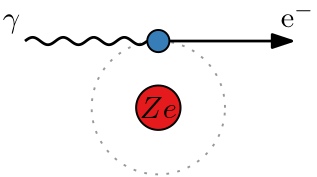 <?xml version="1.0"?>
<!DOCTYPE ipe SYSTEM "ipe.dtd">
<ipe version="70107" creator="Ipe 7.2.2">
<info created="D:20160414161437" modified="D:20160415092728"/>
<ipestyle name="basic">
<symbol name="arrow/arc(spx)">
<path stroke="sym-stroke" fill="sym-stroke" pen="sym-pen">
0 0 m
-1 0.333 l
-1 -0.333 l
h
</path>
</symbol>
<symbol name="arrow/farc(spx)">
<path stroke="sym-stroke" fill="white" pen="sym-pen">
0 0 m
-1 0.333 l
-1 -0.333 l
h
</path>
</symbol>
<symbol name="arrow/ptarc(spx)">
<path stroke="sym-stroke" fill="sym-stroke" pen="sym-pen">
0 0 m
-1 0.333 l
-0.8 0 l
-1 -0.333 l
h
</path>
</symbol>
<symbol name="arrow/fptarc(spx)">
<path stroke="sym-stroke" fill="white" pen="sym-pen">
0 0 m
-1 0.333 l
-0.8 0 l
-1 -0.333 l
h
</path>
</symbol>
<symbol name="mark/circle(sx)" transformations="translations">
<path fill="sym-stroke">
0.6 0 0 0.6 0 0 e
0.4 0 0 0.4 0 0 e
</path>
</symbol>
<symbol name="mark/disk(sx)" transformations="translations">
<path fill="sym-stroke">
0.6 0 0 0.6 0 0 e
</path>
</symbol>
<symbol name="mark/fdisk(sfx)" transformations="translations">
<group>
<path fill="sym-fill">
0.5 0 0 0.5 0 0 e
</path>
<path fill="sym-stroke" fillrule="eofill">
0.6 0 0 0.6 0 0 e
0.4 0 0 0.4 0 0 e
</path>
</group>
</symbol>
<symbol name="mark/box(sx)" transformations="translations">
<path fill="sym-stroke" fillrule="eofill">
-0.6 -0.6 m
0.6 -0.6 l
0.6 0.6 l
-0.6 0.6 l
h
-0.4 -0.4 m
0.4 -0.4 l
0.4 0.4 l
-0.4 0.4 l
h
</path>
</symbol>
<symbol name="mark/square(sx)" transformations="translations">
<path fill="sym-stroke">
-0.6 -0.6 m
0.6 -0.6 l
0.6 0.6 l
-0.6 0.6 l
h
</path>
</symbol>
<symbol name="mark/fsquare(sfx)" transformations="translations">
<group>
<path fill="sym-fill">
-0.5 -0.5 m
0.5 -0.5 l
0.5 0.5 l
-0.5 0.5 l
h
</path>
<path fill="sym-stroke" fillrule="eofill">
-0.6 -0.6 m
0.6 -0.6 l
0.6 0.6 l
-0.6 0.6 l
h
-0.4 -0.4 m
0.4 -0.4 l
0.4 0.4 l
-0.4 0.4 l
h
</path>
</group>
</symbol>
<symbol name="mark/cross(sx)" transformations="translations">
<group>
<path fill="sym-stroke">
-0.43 -0.57 m
0.57 0.43 l
0.43 0.57 l
-0.57 -0.43 l
h
</path>
<path fill="sym-stroke">
-0.43 0.57 m
0.57 -0.43 l
0.43 -0.57 l
-0.57 0.43 l
h
</path>
</group>
</symbol>
<symbol name="arrow/fnormal(spx)">
<path stroke="sym-stroke" fill="white" pen="sym-pen">
0 0 m
-1 0.333 l
-1 -0.333 l
h
</path>
</symbol>
<symbol name="arrow/pointed(spx)">
<path stroke="sym-stroke" fill="sym-stroke" pen="sym-pen">
0 0 m
-1 0.333 l
-0.8 0 l
-1 -0.333 l
h
</path>
</symbol>
<symbol name="arrow/fpointed(spx)">
<path stroke="sym-stroke" fill="white" pen="sym-pen">
0 0 m
-1 0.333 l
-0.8 0 l
-1 -0.333 l
h
</path>
</symbol>
<symbol name="arrow/linear(spx)">
<path stroke="sym-stroke" pen="sym-pen">
-1 0.333 m
0 0 l
-1 -0.333 l
</path>
</symbol>
<symbol name="arrow/fdouble(spx)">
<path stroke="sym-stroke" fill="white" pen="sym-pen">
0 0 m
-1 0.333 l
-1 -0.333 l
h
-1 0 m
-2 0.333 l
-2 -0.333 l
h
</path>
</symbol>
<symbol name="arrow/double(spx)">
<path stroke="sym-stroke" fill="sym-stroke" pen="sym-pen">
0 0 m
-1 0.333 l
-1 -0.333 l
h
-1 0 m
-2 0.333 l
-2 -0.333 l
h
</path>
</symbol>
<pen name="heavier" value="0.8"/>
<pen name="fat" value="1.2"/>
<pen name="ultrafat" value="2"/>
<symbolsize name="large" value="5"/>
<symbolsize name="small" value="2"/>
<symbolsize name="tiny" value="1.1"/>
<arrowsize name="large" value="10"/>
<arrowsize name="small" value="5"/>
<arrowsize name="tiny" value="3"/>
<color name="red" value="1 0 0"/>
<color name="green" value="0 1 0"/>
<color name="blue" value="0 0 1"/>
<color name="yellow" value="1 1 0"/>
<color name="orange" value="1 0.647 0"/>
<color name="gold" value="1 0.843 0"/>
<color name="purple" value="0.627 0.125 0.941"/>
<color name="gray" value="0.745"/>
<color name="brown" value="0.647 0.165 0.165"/>
<color name="navy" value="0 0 0.502"/>
<color name="pink" value="1 0.753 0.796"/>
<color name="seagreen" value="0.18 0.545 0.341"/>
<color name="turquoise" value="0.251 0.878 0.816"/>
<color name="violet" value="0.933 0.51 0.933"/>
<color name="darkblue" value="0 0 0.545"/>
<color name="darkcyan" value="0 0.545 0.545"/>
<color name="darkgray" value="0.663"/>
<color name="darkgreen" value="0 0.392 0"/>
<color name="darkmagenta" value="0.545 0 0.545"/>
<color name="darkorange" value="1 0.549 0"/>
<color name="darkred" value="0.545 0 0"/>
<color name="lightblue" value="0.678 0.847 0.902"/>
<color name="lightcyan" value="0.878 1 1"/>
<color name="lightgray" value="0.827"/>
<color name="lightgreen" value="0.565 0.933 0.565"/>
<color name="lightyellow" value="1 1 0.878"/>
<dashstyle name="dashed" value="[4] 0"/>
<dashstyle name="dotted" value="[1 3] 0"/>
<dashstyle name="dash dotted" value="[4 2 1 2] 0"/>
<dashstyle name="dash dot dotted" value="[4 2 1 2 1 2] 0"/>
<textsize name="large" value="\large"/>
<textsize name="Large" value="\Large"/>
<textsize name="LARGE" value="\LARGE"/>
<textsize name="huge" value="\huge"/>
<textsize name="Huge" value="\Huge"/>
<textsize name="small" value="\small"/>
<textsize name="footnote" value="\footnotesize"/>
<textsize name="tiny" value="\tiny"/>
<textstyle name="center" begin="\begin{center}" end="\end{center}"/>
<textstyle name="itemize" begin="\begin{itemize}" end="\end{itemize}"/>
<textstyle name="item" begin="\begin{itemize}\item{}" end="\end{itemize}"/>
<gridsize name="4 pts" value="4"/>
<gridsize name="8 pts (~3 mm)" value="8"/>
<gridsize name="16 pts (~6 mm)" value="16"/>
<gridsize name="32 pts (~12 mm)" value="32"/>
<gridsize name="10 pts (~3.5 mm)" value="10"/>
<gridsize name="20 pts (~7 mm)" value="20"/>
<gridsize name="14 pts (~5 mm)" value="14"/>
<gridsize name="28 pts (~10 mm)" value="28"/>
<gridsize name="56 pts (~20 mm)" value="56"/>
<anglesize name="90 deg" value="90"/>
<anglesize name="60 deg" value="60"/>
<anglesize name="45 deg" value="45"/>
<anglesize name="30 deg" value="30"/>
<anglesize name="22.5 deg" value="22.5"/>
<opacity name="10%" value="0.1"/>
<opacity name="30%" value="0.3"/>
<opacity name="50%" value="0.5"/>
<opacity name="75%" value="0.75"/>
<tiling name="falling" angle="-60" step="4" width="1"/>
<tiling name="rising" angle="30" step="4" width="1"/>
</ipestyle>
<page>
<layer name="photo"/>
<layer name="compton"/>
<layer name="pair"/>
<layer name="photo_ann"/>
<layer name="compton_ann"/>
<layer name="pair_ann"/>
<view layers="photo" active="pair_ann"/>
<path layer="photo" matrix="1 0 0 1 32 0" stroke="black" fill="0.894 0.102 0.11" pen="0.7">
8 0 0 8 128 736 e
</path>
<path stroke="0.6" dash="dotted" pen="0.7">
24 0 0 24 160 736 e
</path>
<path matrix="1.75071 0 0 1.33288 112 760" stroke="black" pen="1">
0 0 m
0.084622 0.085855
0.169244 0.169571
0.253866 0.251148 c
0.338488 0.332725
0.42311 0.412163
0.507732 0.486197 c
0.592354 0.560231
0.676976 0.62886
0.761598 0.690079 c
0.84622 0.751298
0.930842 0.805105
1.01546 0.849725 c
1.10009 0.894346
1.18471 0.929779
1.26933 0.954902 c
1.35395 0.980026
1.43857 0.99484
1.5232 0.998867 c
1.60782 1.00289
1.69244 0.996133
1.77706 0.978802 c
1.86168 0.961472
1.94631 0.933571
2.03093 0.895994 c
2.11555 0.858417
2.20017 0.811164
2.28479 0.75575 c
2.36942 0.700335
2.45404 0.636759
2.53866 0.56706 c
2.62328 0.49736
2.7079 0.421537
2.79253 0.34202 c
2.87715 0.262503
2.96177 0.179293
3.04639 0.095056 c
3.13101 0.0108192
3.21564 -0.0744443
3.30026 -0.158001 c
3.38488 -0.241559
3.4695 -0.323409
3.55413 -0.400931 c
3.63875 -0.478452
3.72337 -0.551643
3.80799 -0.618159 c
3.89261 -0.684675
3.97724 -0.744515
4.06186 -0.795762 c
4.14648 -0.847009
4.2311 -0.889662
4.31572 -0.922354 c
4.40035 -0.955047
4.48497 -0.977779
4.56959 -0.989821 c
4.65421 -1.00186
4.73883 -1.00322
4.82346 -0.993838 c
4.90808 -0.984459
4.9927 -0.964348
5.07732 -0.934148 c
5.16194 -0.903948
5.24657 -0.86366
5.33119 -0.814576 c
5.41581 -0.765492
5.50043 -0.70761
5.58505 -0.642788 c
5.66968 -0.577965
5.7543 -0.506201
5.83892 -0.429795 c
5.92354 -0.353389
6.00816 -0.272342
6.09279 -0.189251 c
6.17741 -0.10616
6.26203 -0.0210258
6.34665 0.0634239 c
6.43127 0.147874
6.5159 0.231638
6.60052 0.312033 c
6.68514 0.392429
6.76976 0.469454
6.85438 0.540641 c
6.93901 0.611828
7.02363 0.677176
7.10825 0.734592 c
7.19287 0.792007
7.27749 0.84149
7.36212 0.881453 c
7.44674 0.921417
7.53136 0.951862
7.61598 0.971812 c
7.7006 0.991762
7.78523 1.00122
7.86985 0.999874 c
7.95447 0.998532
8.03909 0.986391
8.12371 0.963842 c
8.20834 0.941293
8.29296 0.908335
8.37758 0.866025 c
8.4622 0.823715
8.54682 0.772053
8.63145 0.712694 c
8.71607 0.653335
8.80069 0.58628
8.88531 0.513677 c
8.96993 0.441075
9.05456 0.362925
9.13918 0.281733 c
9.2238 0.20054
9.30842 0.116305
9.39304 0.0317279 c
9.47767 -0.0528495
9.56229 -0.13777
9.64691 -0.220311 c
9.73153 -0.302851
9.81615 -0.383013
9.90078 -0.458227 c
9.9854 -0.53344
10.07 -0.603705
10.1546 -0.666769 c
10.2393 -0.729833
10.3239 -0.785697
10.4085 -0.83257 c
10.4931 -0.879443
10.5778 -0.917324
10.6624 -0.945001 c
10.747 -0.972677
10.8316 -0.990149
10.9162 -0.996855 c
11.0009 -1.00356
11.0855 -0.999502
11.1701 -0.984808 c
11.2547 -0.970114
11.3394 -0.944784
11.424 -0.909632 c
11.5086 -0.87448
11.5932 -0.829504
11.6778 -0.776146 c
11.7625 -0.722789
11.8471 -0.66105
11.9317 -0.592908 c
12.0163 -0.524766
12.1009 -0.450221
12.1856 -0.371662 c
12.2702 -0.293104
12.3548 -0.210532
12.4394 -0.126592 c
12.5241 -0.0426532
12.6087 0.0426532
12.6933 0.126592 c
12.7779 0.210532
12.8625 0.293104
12.9472 0.371662 c
13.0318 0.450221
13.1164 0.524766
13.201 0.592908 c
13.2857 0.66105
13.3703 0.722789
13.4549 0.776146 c
13.5395 0.829504
13.6241 0.87448
13.7088 0.909632 c
13.7934 0.944784
13.878 0.970114
13.9626 0.984808 c
14.0473 0.999502
14.1319 1.00356
14.2165 0.996855 c
14.3011 0.990149
14.3857 0.972677
14.4704 0.945001 c
14.555 0.917324
14.6396 0.879443
14.7242 0.83257 c
14.8089 0.785697
14.8935 0.729833
14.9781 0.666769 c
15.0627 0.603705
15.1473 0.53344
15.232 0.458227 c
15.3166 0.383013
15.4012 0.302851
15.4858 0.220311 c
15.5705 0.13777
15.6551 0.0528495
15.7397 -0.0317279 c
15.8243 -0.116305
15.9089 -0.20054
15.9936 -0.281733 c
16.0782 -0.362925
16.1628 -0.441075
16.2474 -0.513677 c
16.3321 -0.58628
16.4167 -0.653335
16.5013 -0.712694 c
16.5859 -0.772053
16.6705 -0.823715
16.7552 -0.866025 c
16.8398 -0.908335
16.9244 -0.941293
17.009 -0.963842 c
17.0936 -0.986391
17.1783 -0.998532
17.2629 -0.999874 c
17.3475 -1.00122
17.4321 -0.991762
17.5168 -0.971812 c
17.6014 -0.951862
17.686 -0.921417
17.7706 -0.881453 c
17.8552 -0.84149
17.9399 -0.792007
18.0245 -0.734592 c
18.1091 -0.677176
18.1937 -0.611828
18.2784 -0.540641 c
18.363 -0.469454
18.4476 -0.392429
18.5322 -0.312033 c
18.6168 -0.231638
18.7015 -0.147874
18.7861 -0.0634239 c
18.8707 0.0210258
18.9553 0.10616
19.04 0.189251 c
19.1246 0.272342
19.2092 0.353389
19.2938 0.429795 c
19.3784 0.506201
19.4631 0.577965
19.5477 0.642788 c
19.6323 0.70761
19.7169 0.765492
19.8016 0.814576 c
19.8862 0.86366
19.9708 0.903948
20.0554 0.934148 c
20.14 0.964348
20.2247 0.984459
20.3093 0.993838 c
20.3939 1.00322
20.4785 1.00186
20.5632 0.989821 c
20.6478 0.977779
20.7324 0.955047
20.817 0.922354 c
20.9016 0.889662
20.9863 0.847009
21.0709 0.795762 c
21.1555 0.744515
21.2401 0.684675
21.3248 0.618159 c
21.4094 0.551643
21.494 0.478452
21.5786 0.400931 c
21.6632 0.323409
21.7479 0.241559
21.8325 0.158001 c
21.9171 0.0744443
22.0017 -0.0108192
22.0863 -0.095056 c
22.171 -0.179293
22.2556 -0.262503
22.3402 -0.34202 c
22.4248 -0.421537
22.5095 -0.49736
22.5941 -0.56706 c
22.6787 -0.636759
22.7633 -0.700335
22.8479 -0.75575 c
22.9326 -0.811164
23.0172 -0.858417
23.1018 -0.895994 c
23.1864 -0.933571
23.2711 -0.961472
23.3557 -0.978802 c
23.4403 -0.996133
23.5249 -1.00289
23.6095 -0.998867 c
23.6942 -0.99484
23.7788 -0.980026
23.8634 -0.954902 c
23.948 -0.929779
24.0327 -0.894346
24.1173 -0.849725 c
24.2019 -0.805105
24.2865 -0.751298
24.3711 -0.690079 c
24.4558 -0.62886
24.5404 -0.560231
24.625 -0.486197 c
24.7096 -0.412163
24.7943 -0.332725
24.8789 -0.251148 c
24.9635 -0.169571
25.0481 -0.085855
25.1327 0 c
</path>
<path stroke="black" pen="1" arrow="normal/normal">
160 760 m
208 760 l
</path>
<path stroke="black" fill="0.216 0.494 0.722" pen="0.7">
4 0 0 4 160 760 e
</path>
<text matrix="1 0 0 1 -8 1" transformations="translations" pos="112 764" stroke="black" type="label" width="6.254" height="4.698" depth="2.12" valign="baseline" size="11">$\gamma$</text>
<text transformations="translations" pos="160 736" stroke="black" type="label" width="13.307" height="7.455" depth="0" halign="center" valign="center" size="11">$Z e$</text>
<text matrix="1 0 0 1 12 1" transformations="translations" pos="204 764" stroke="black" type="label" width="11.933" height="8.774" depth="0" halign="right" valign="baseline" size="11">$\mathrm{e}^-$</text>
<text layer="photo_ann" matrix="1 0 0 1 48 -8" transformations="translations" pos="112 704" stroke="black" type="label" width="117.393" height="8.775" depth="2.12" halign="center" valign="baseline" size="11">$\gamma + \mathrm{atom} \rightarrow \mathrm{e}^- + \mathrm{atom}^+$</text>
<path layer="compton" matrix="1.75071 0 0 1.33288 256 760" stroke="black" pen="1">
0 0 m
0.084622 0.085855
0.169244 0.169571
0.253866 0.251148 c
0.338488 0.332725
0.42311 0.412163
0.507732 0.486197 c
0.592354 0.560231
0.676976 0.62886
0.761598 0.690079 c
0.84622 0.751298
0.930842 0.805105
1.01546 0.849725 c
1.10009 0.894346
1.18471 0.929779
1.26933 0.954902 c
1.35395 0.980026
1.43857 0.99484
1.5232 0.998867 c
1.60782 1.00289
1.69244 0.996133
1.77706 0.978802 c
1.86168 0.961472
1.94631 0.933571
2.03093 0.895994 c
2.11555 0.858417
2.20017 0.811164
2.28479 0.75575 c
2.36942 0.700335
2.45404 0.636759
2.53866 0.56706 c
2.62328 0.49736
2.7079 0.421537
2.79253 0.34202 c
2.87715 0.262503
2.96177 0.179293
3.04639 0.095056 c
3.13101 0.0108192
3.21564 -0.0744443
3.30026 -0.158001 c
3.38488 -0.241559
3.4695 -0.323409
3.55413 -0.400931 c
3.63875 -0.478452
3.72337 -0.551643
3.80799 -0.618159 c
3.89261 -0.684675
3.97724 -0.744515
4.06186 -0.795762 c
4.14648 -0.847009
4.2311 -0.889662
4.31572 -0.922354 c
4.40035 -0.955047
4.48497 -0.977779
4.56959 -0.989821 c
4.65421 -1.00186
4.73883 -1.00322
4.82346 -0.993838 c
4.90808 -0.984459
4.9927 -0.964348
5.07732 -0.934148 c
5.16194 -0.903948
5.24657 -0.86366
5.33119 -0.814576 c
5.41581 -0.765492
5.50043 -0.70761
5.58505 -0.642788 c
5.66968 -0.577965
5.7543 -0.506201
5.83892 -0.429795 c
5.92354 -0.353389
6.00816 -0.272342
6.09279 -0.189251 c
6.17741 -0.10616
6.26203 -0.0210258
6.34665 0.0634239 c
6.43127 0.147874
6.5159 0.231638
6.60052 0.312033 c
6.68514 0.392429
6.76976 0.469454
6.85438 0.540641 c
6.93901 0.611828
7.02363 0.677176
7.10825 0.734592 c
7.19287 0.792007
7.27749 0.84149
7.36212 0.881453 c
7.44674 0.921417
7.53136 0.951862
7.61598 0.971812 c
7.7006 0.991762
7.78523 1.00122
7.86985 0.999874 c
7.95447 0.998532
8.03909 0.986391
8.12371 0.963842 c
8.20834 0.941293
8.29296 0.908335
8.37758 0.866025 c
8.4622 0.823715
8.54682 0.772053
8.63145 0.712694 c
8.71607 0.653335
8.80069 0.58628
8.88531 0.513677 c
8.96993 0.441075
9.05456 0.362925
9.13918 0.281733 c
9.2238 0.20054
9.30842 0.116305
9.39304 0.0317279 c
9.47767 -0.0528495
9.56229 -0.13777
9.64691 -0.220311 c
9.73153 -0.302851
9.81615 -0.383013
9.90078 -0.458227 c
9.9854 -0.53344
10.07 -0.603705
10.1546 -0.666769 c
10.2393 -0.729833
10.3239 -0.785697
10.4085 -0.83257 c
10.4931 -0.879443
10.5778 -0.917324
10.6624 -0.945001 c
10.747 -0.972677
10.8316 -0.990149
10.9162 -0.996855 c
11.0009 -1.00356
11.0855 -0.999502
11.1701 -0.984808 c
11.2547 -0.970114
11.3394 -0.944784
11.424 -0.909632 c
11.5086 -0.87448
11.5932 -0.829504
11.6778 -0.776146 c
11.7625 -0.722789
11.8471 -0.66105
11.9317 -0.592908 c
12.0163 -0.524766
12.1009 -0.450221
12.1856 -0.371662 c
12.2702 -0.293104
12.3548 -0.210532
12.4394 -0.126592 c
12.5241 -0.0426532
12.6087 0.0426532
12.6933 0.126592 c
12.7779 0.210532
12.8625 0.293104
12.9472 0.371662 c
13.0318 0.450221
13.1164 0.524766
13.201 0.592908 c
13.2857 0.66105
13.3703 0.722789
13.4549 0.776146 c
13.5395 0.829504
13.6241 0.87448
13.7088 0.909632 c
13.7934 0.944784
13.878 0.970114
13.9626 0.984808 c
14.0473 0.999502
14.1319 1.00356
14.2165 0.996855 c
14.3011 0.990149
14.3857 0.972677
14.4704 0.945001 c
14.555 0.917324
14.6396 0.879443
14.7242 0.83257 c
14.8089 0.785697
14.8935 0.729833
14.9781 0.666769 c
15.0627 0.603705
15.1473 0.53344
15.232 0.458227 c
15.3166 0.383013
15.4012 0.302851
15.4858 0.220311 c
15.5705 0.13777
15.6551 0.0528495
15.7397 -0.0317279 c
15.8243 -0.116305
15.9089 -0.20054
15.9936 -0.281733 c
16.0782 -0.362925
16.1628 -0.441075
16.2474 -0.513677 c
16.3321 -0.58628
16.4167 -0.653335
16.5013 -0.712694 c
16.5859 -0.772053
16.6705 -0.823715
16.7552 -0.866025 c
16.8398 -0.908335
16.9244 -0.941293
17.009 -0.963842 c
17.0936 -0.986391
17.1783 -0.998532
17.2629 -0.999874 c
17.3475 -1.00122
17.4321 -0.991762
17.5168 -0.971812 c
17.6014 -0.951862
17.686 -0.921417
17.7706 -0.881453 c
17.8552 -0.84149
17.9399 -0.792007
18.0245 -0.734592 c
18.1091 -0.677176
18.1937 -0.611828
18.2784 -0.540641 c
18.363 -0.469454
18.4476 -0.392429
18.5322 -0.312033 c
18.6168 -0.231638
18.7015 -0.147874
18.7861 -0.0634239 c
18.8707 0.0210258
18.9553 0.10616
19.04 0.189251 c
19.1246 0.272342
19.2092 0.353389
19.2938 0.429795 c
19.3784 0.506201
19.4631 0.577965
19.5477 0.642788 c
19.6323 0.70761
19.7169 0.765492
19.8016 0.814576 c
19.8862 0.86366
19.9708 0.903948
20.0554 0.934148 c
20.14 0.964348
20.2247 0.984459
20.3093 0.993838 c
20.3939 1.00322
20.4785 1.00186
20.5632 0.989821 c
20.6478 0.977779
20.7324 0.955047
20.817 0.922354 c
20.9016 0.889662
20.9863 0.847009
21.0709 0.795762 c
21.1555 0.744515
21.2401 0.684675
21.3248 0.618159 c
21.4094 0.551643
21.494 0.478452
21.5786 0.400931 c
21.6632 0.323409
21.7479 0.241559
21.8325 0.158001 c
21.9171 0.0744443
22.0017 -0.0108192
22.0863 -0.095056 c
22.171 -0.179293
22.2556 -0.262503
22.3402 -0.34202 c
22.4248 -0.421537
22.5095 -0.49736
22.5941 -0.56706 c
22.6787 -0.636759
22.7633 -0.700335
22.8479 -0.75575 c
22.9326 -0.811164
23.0172 -0.858417
23.1018 -0.895994 c
23.1864 -0.933571
23.2711 -0.961472
23.3557 -0.978802 c
23.4403 -0.996133
23.5249 -1.00289
23.6095 -0.998867 c
23.6942 -0.99484
23.7788 -0.980026
23.8634 -0.954902 c
23.948 -0.929779
24.0327 -0.894346
24.1173 -0.849725 c
24.2019 -0.805105
24.2865 -0.751298
24.3711 -0.690079 c
24.4558 -0.62886
24.5404 -0.560231
24.625 -0.486197 c
24.7096 -0.412163
24.7943 -0.332725
24.8789 -0.251148 c
24.9635 -0.169571
25.0481 -0.085855
25.1327 0 c
</path>
<path stroke="black" pen="1" arrow="normal/normal">
304 760 m
360 780 l
</path>
<text matrix="1 0 0 1 136 1" transformations="translations" pos="112 764" stroke="black" type="label" width="6.254" height="4.698" depth="2.12" valign="baseline" size="11">$\gamma$</text>
<text matrix="1 0 0 1 164 21" transformations="translations" pos="204 764" stroke="black" type="label" width="11.933" height="8.774" depth="0" halign="right" valign="baseline" size="11">$\mathrm{e}^-$</text>
<path matrix="1.58668 -0.739882 0.563299 1.208 303.7 759.3" stroke="black" pen="1">
0 0 m
0.084622 0.085855
0.169244 0.169571
0.253866 0.251148 c
0.338488 0.332725
0.42311 0.412163
0.507732 0.486197 c
0.592354 0.560231
0.676976 0.62886
0.761598 0.690079 c
0.84622 0.751298
0.930842 0.805105
1.01546 0.849725 c
1.10009 0.894346
1.18471 0.929779
1.26933 0.954902 c
1.35395 0.980026
1.43857 0.99484
1.5232 0.998867 c
1.60782 1.00289
1.69244 0.996133
1.77706 0.978802 c
1.86168 0.961472
1.94631 0.933571
2.03093 0.895994 c
2.11555 0.858417
2.20017 0.811164
2.28479 0.75575 c
2.36942 0.700335
2.45404 0.636759
2.53866 0.56706 c
2.62328 0.49736
2.7079 0.421537
2.79253 0.34202 c
2.87715 0.262503
2.96177 0.179293
3.04639 0.095056 c
3.13101 0.0108192
3.21564 -0.0744443
3.30026 -0.158001 c
3.38488 -0.241559
3.4695 -0.323409
3.55413 -0.400931 c
3.63875 -0.478452
3.72337 -0.551643
3.80799 -0.618159 c
3.89261 -0.684675
3.97724 -0.744515
4.06186 -0.795762 c
4.14648 -0.847009
4.2311 -0.889662
4.31572 -0.922354 c
4.40035 -0.955047
4.48497 -0.977779
4.56959 -0.989821 c
4.65421 -1.00186
4.73883 -1.00322
4.82346 -0.993838 c
4.90808 -0.984459
4.9927 -0.964348
5.07732 -0.934148 c
5.16194 -0.903948
5.24657 -0.86366
5.33119 -0.814576 c
5.41581 -0.765492
5.50043 -0.70761
5.58505 -0.642788 c
5.66968 -0.577965
5.7543 -0.506201
5.83892 -0.429795 c
5.92354 -0.353389
6.00816 -0.272342
6.09279 -0.189251 c
6.17741 -0.10616
6.26203 -0.0210258
6.34665 0.0634239 c
6.43127 0.147874
6.5159 0.231638
6.60052 0.312033 c
6.68514 0.392429
6.76976 0.469454
6.85438 0.540641 c
6.93901 0.611828
7.02363 0.677176
7.10825 0.734592 c
7.19287 0.792007
7.27749 0.84149
7.36212 0.881453 c
7.44674 0.921417
7.53136 0.951862
7.61598 0.971812 c
7.7006 0.991762
7.78523 1.00122
7.86985 0.999874 c
7.95447 0.998532
8.03909 0.986391
8.12371 0.963842 c
8.20834 0.941293
8.29296 0.908335
8.37758 0.866025 c
8.4622 0.823715
8.54682 0.772053
8.63145 0.712694 c
8.71607 0.653335
8.80069 0.58628
8.88531 0.513677 c
8.96993 0.441075
9.05456 0.362925
9.13918 0.281733 c
9.2238 0.20054
9.30842 0.116305
9.39304 0.0317279 c
9.47767 -0.0528495
9.56229 -0.13777
9.64691 -0.220311 c
9.73153 -0.302851
9.81615 -0.383013
9.90078 -0.458227 c
9.9854 -0.53344
10.07 -0.603705
10.1546 -0.666769 c
10.2393 -0.729833
10.3239 -0.785697
10.4085 -0.83257 c
10.4931 -0.879443
10.5778 -0.917324
10.6624 -0.945001 c
10.747 -0.972677
10.8316 -0.990149
10.9162 -0.996855 c
11.0009 -1.00356
11.0855 -0.999502
11.1701 -0.984808 c
11.2547 -0.970114
11.3394 -0.944784
11.424 -0.909632 c
11.5086 -0.87448
11.5932 -0.829504
11.6778 -0.776146 c
11.7625 -0.722789
11.8471 -0.66105
11.9317 -0.592908 c
12.0163 -0.524766
12.1009 -0.450221
12.1856 -0.371662 c
12.2702 -0.293104
12.3548 -0.210532
12.4394 -0.126592 c
12.5241 -0.0426532
12.6087 0.0426532
12.6933 0.126592 c
12.7779 0.210532
12.8625 0.293104
12.9472 0.371662 c
13.0318 0.450221
13.1164 0.524766
13.201 0.592908 c
13.2857 0.66105
13.3703 0.722789
13.4549 0.776146 c
13.5395 0.829504
13.6241 0.87448
13.7088 0.909632 c
13.7934 0.944784
13.878 0.970114
13.9626 0.984808 c
14.0473 0.999502
14.1319 1.00356
14.2165 0.996855 c
14.3011 0.990149
14.3857 0.972677
14.4704 0.945001 c
14.555 0.917324
14.6396 0.879443
14.7242 0.83257 c
14.8089 0.785697
14.8935 0.729833
14.9781 0.666769 c
15.0627 0.603705
15.1473 0.53344
15.232 0.458227 c
15.3166 0.383013
15.4012 0.302851
15.4858 0.220311 c
15.5705 0.13777
15.6551 0.0528495
15.7397 -0.0317279 c
15.8243 -0.116305
15.9089 -0.20054
15.9936 -0.281733 c
16.0782 -0.362925
16.1628 -0.441075
16.2474 -0.513677 c
16.3321 -0.58628
16.4167 -0.653335
16.5013 -0.712694 c
16.5859 -0.772053
16.6705 -0.823715
16.7552 -0.866025 c
16.8398 -0.908335
16.9244 -0.941293
17.009 -0.963842 c
17.0936 -0.986391
17.1783 -0.998532
17.2629 -0.999874 c
17.3475 -1.00122
17.4321 -0.991762
17.5168 -0.971812 c
17.6014 -0.951862
17.686 -0.921417
17.7706 -0.881453 c
17.8552 -0.84149
17.9399 -0.792007
18.0245 -0.734592 c
18.1091 -0.677176
18.1937 -0.611828
18.2784 -0.540641 c
18.363 -0.469454
18.4476 -0.392429
18.5322 -0.312033 c
18.6168 -0.231638
18.7015 -0.147874
18.7861 -0.0634239 c
18.8707 0.0210258
18.9553 0.10616
19.04 0.189251 c
19.1246 0.272342
19.2092 0.353389
19.2938 0.429795 c
19.3784 0.506201
19.4631 0.577965
19.5477 0.642788 c
19.6323 0.70761
19.7169 0.765492
19.8016 0.814576 c
19.8862 0.86366
19.9708 0.903948
20.0554 0.934148 c
20.14 0.964348
20.2247 0.984459
20.3093 0.993838 c
20.3939 1.00322
20.4785 1.00186
20.5632 0.989821 c
20.6478 0.977779
20.7324 0.955047
20.817 0.922354 c
20.9016 0.889662
20.9863 0.847009
21.0709 0.795762 c
21.1555 0.744515
21.2401 0.684675
21.3248 0.618159 c
21.4094 0.551643
21.494 0.478452
21.5786 0.400931 c
21.6632 0.323409
21.7479 0.241559
21.8325 0.158001 c
21.9171 0.0744443
22.0017 -0.0108192
22.0863 -0.095056 c
22.171 -0.179293
22.2556 -0.262503
22.3402 -0.34202 c
22.4248 -0.421537
22.5095 -0.49736
22.5941 -0.56706 c
22.6787 -0.636759
22.7633 -0.700335
22.8479 -0.75575 c
22.9326 -0.811164
23.0172 -0.858417
23.1018 -0.895994 c
23.1864 -0.933571
23.2711 -0.961472
23.3557 -0.978802 c
23.4403 -0.996133
23.5249 -1.00289
23.6095 -0.998867 c
23.6942 -0.99484
23.7788 -0.980026
23.8634 -0.954902 c
23.948 -0.929779
24.0327 -0.894346
24.1173 -0.849725 c
24.2019 -0.805105
24.2865 -0.751298
24.3711 -0.690079 c
24.4558 -0.62886
24.5404 -0.560231
24.625 -0.486197 c
24.7096 -0.412163
24.7943 -0.332725
24.8789 -0.251148 c
24.9635 -0.169571
25.0481 -0.085855
25.1327 0 c
</path>
<path matrix="1 0 0 1 144 0" stroke="black" fill="0.216 0.494 0.722" pen="0.7">
4 0 0 4 160 760 e
</path>
<text matrix="1 0 0 1 240 -19" transformations="translations" pos="112 764" stroke="black" type="label" width="9.049" height="8.388" depth="2.12" halign="right" valign="baseline" size="11">$\gamma^\prime$</text>
<text layer="compton_ann" matrix="1 0 0 1 192 16" transformations="translations" pos="112 704" stroke="black" type="label" width="80.01" height="8.775" depth="2.12" halign="center" valign="baseline" size="11">$ \gamma + \mathrm{e}^- \rightarrow \gamma + \mathrm{e}^- $</text>
<path layer="pair" matrix="1.75071 0 0 1.33288 416 760" stroke="black" pen="1">
0 0 m
0.084622 0.085855
0.169244 0.169571
0.253866 0.251148 c
0.338488 0.332725
0.42311 0.412163
0.507732 0.486197 c
0.592354 0.560231
0.676976 0.62886
0.761598 0.690079 c
0.84622 0.751298
0.930842 0.805105
1.01546 0.849725 c
1.10009 0.894346
1.18471 0.929779
1.26933 0.954902 c
1.35395 0.980026
1.43857 0.99484
1.5232 0.998867 c
1.60782 1.00289
1.69244 0.996133
1.77706 0.978802 c
1.86168 0.961472
1.94631 0.933571
2.03093 0.895994 c
2.11555 0.858417
2.20017 0.811164
2.28479 0.75575 c
2.36942 0.700335
2.45404 0.636759
2.53866 0.56706 c
2.62328 0.49736
2.7079 0.421537
2.79253 0.34202 c
2.87715 0.262503
2.96177 0.179293
3.04639 0.095056 c
3.13101 0.0108192
3.21564 -0.0744443
3.30026 -0.158001 c
3.38488 -0.241559
3.4695 -0.323409
3.55413 -0.400931 c
3.63875 -0.478452
3.72337 -0.551643
3.80799 -0.618159 c
3.89261 -0.684675
3.97724 -0.744515
4.06186 -0.795762 c
4.14648 -0.847009
4.2311 -0.889662
4.31572 -0.922354 c
4.40035 -0.955047
4.48497 -0.977779
4.56959 -0.989821 c
4.65421 -1.00186
4.73883 -1.00322
4.82346 -0.993838 c
4.90808 -0.984459
4.9927 -0.964348
5.07732 -0.934148 c
5.16194 -0.903948
5.24657 -0.86366
5.33119 -0.814576 c
5.41581 -0.765492
5.50043 -0.70761
5.58505 -0.642788 c
5.66968 -0.577965
5.7543 -0.506201
5.83892 -0.429795 c
5.92354 -0.353389
6.00816 -0.272342
6.09279 -0.189251 c
6.17741 -0.10616
6.26203 -0.0210258
6.34665 0.0634239 c
6.43127 0.147874
6.5159 0.231638
6.60052 0.312033 c
6.68514 0.392429
6.76976 0.469454
6.85438 0.540641 c
6.93901 0.611828
7.02363 0.677176
7.10825 0.734592 c
7.19287 0.792007
7.27749 0.84149
7.36212 0.881453 c
7.44674 0.921417
7.53136 0.951862
7.61598 0.971812 c
7.7006 0.991762
7.78523 1.00122
7.86985 0.999874 c
7.95447 0.998532
8.03909 0.986391
8.12371 0.963842 c
8.20834 0.941293
8.29296 0.908335
8.37758 0.866025 c
8.4622 0.823715
8.54682 0.772053
8.63145 0.712694 c
8.71607 0.653335
8.80069 0.58628
8.88531 0.513677 c
8.96993 0.441075
9.05456 0.362925
9.13918 0.281733 c
9.2238 0.20054
9.30842 0.116305
9.39304 0.0317279 c
9.47767 -0.0528495
9.56229 -0.13777
9.64691 -0.220311 c
9.73153 -0.302851
9.81615 -0.383013
9.90078 -0.458227 c
9.9854 -0.53344
10.07 -0.603705
10.1546 -0.666769 c
10.2393 -0.729833
10.3239 -0.785697
10.4085 -0.83257 c
10.4931 -0.879443
10.5778 -0.917324
10.6624 -0.945001 c
10.747 -0.972677
10.8316 -0.990149
10.9162 -0.996855 c
11.0009 -1.00356
11.0855 -0.999502
11.1701 -0.984808 c
11.2547 -0.970114
11.3394 -0.944784
11.424 -0.909632 c
11.5086 -0.87448
11.5932 -0.829504
11.6778 -0.776146 c
11.7625 -0.722789
11.8471 -0.66105
11.9317 -0.592908 c
12.0163 -0.524766
12.1009 -0.450221
12.1856 -0.371662 c
12.2702 -0.293104
12.3548 -0.210532
12.4394 -0.126592 c
12.5241 -0.0426532
12.6087 0.0426532
12.6933 0.126592 c
12.7779 0.210532
12.8625 0.293104
12.9472 0.371662 c
13.0318 0.450221
13.1164 0.524766
13.201 0.592908 c
13.2857 0.66105
13.3703 0.722789
13.4549 0.776146 c
13.5395 0.829504
13.6241 0.87448
13.7088 0.909632 c
13.7934 0.944784
13.878 0.970114
13.9626 0.984808 c
14.0473 0.999502
14.1319 1.00356
14.2165 0.996855 c
14.3011 0.990149
14.3857 0.972677
14.4704 0.945001 c
14.555 0.917324
14.6396 0.879443
14.7242 0.83257 c
14.8089 0.785697
14.8935 0.729833
14.9781 0.666769 c
15.0627 0.603705
15.1473 0.53344
15.232 0.458227 c
15.3166 0.383013
15.4012 0.302851
15.4858 0.220311 c
15.5705 0.13777
15.6551 0.0528495
15.7397 -0.0317279 c
15.8243 -0.116305
15.9089 -0.20054
15.9936 -0.281733 c
16.0782 -0.362925
16.1628 -0.441075
16.2474 -0.513677 c
16.3321 -0.58628
16.4167 -0.653335
16.5013 -0.712694 c
16.5859 -0.772053
16.6705 -0.823715
16.7552 -0.866025 c
16.8398 -0.908335
16.9244 -0.941293
17.009 -0.963842 c
17.0936 -0.986391
17.1783 -0.998532
17.2629 -0.999874 c
17.3475 -1.00122
17.4321 -0.991762
17.5168 -0.971812 c
17.6014 -0.951862
17.686 -0.921417
17.7706 -0.881453 c
17.8552 -0.84149
17.9399 -0.792007
18.0245 -0.734592 c
18.1091 -0.677176
18.1937 -0.611828
18.2784 -0.540641 c
18.363 -0.469454
18.4476 -0.392429
18.5322 -0.312033 c
18.6168 -0.231638
18.7015 -0.147874
18.7861 -0.0634239 c
18.8707 0.0210258
18.9553 0.10616
19.04 0.189251 c
19.1246 0.272342
19.2092 0.353389
19.2938 0.429795 c
19.3784 0.506201
19.4631 0.577965
19.5477 0.642788 c
19.6323 0.70761
19.7169 0.765492
19.8016 0.814576 c
19.8862 0.86366
19.9708 0.903948
20.0554 0.934148 c
20.14 0.964348
20.2247 0.984459
20.3093 0.993838 c
20.3939 1.00322
20.4785 1.00186
20.5632 0.989821 c
20.6478 0.977779
20.7324 0.955047
20.817 0.922354 c
20.9016 0.889662
20.9863 0.847009
21.0709 0.795762 c
21.1555 0.744515
21.2401 0.684675
21.3248 0.618159 c
21.4094 0.551643
21.494 0.478452
21.5786 0.400931 c
21.6632 0.323409
21.7479 0.241559
21.8325 0.158001 c
21.9171 0.0744443
22.0017 -0.0108192
22.0863 -0.095056 c
22.171 -0.179293
22.2556 -0.262503
22.3402 -0.34202 c
22.4248 -0.421537
22.5095 -0.49736
22.5941 -0.56706 c
22.6787 -0.636759
22.7633 -0.700335
22.8479 -0.75575 c
22.9326 -0.811164
23.0172 -0.858417
23.1018 -0.895994 c
23.1864 -0.933571
23.2711 -0.961472
23.3557 -0.978802 c
23.4403 -0.996133
23.5249 -1.00289
23.6095 -0.998867 c
23.6942 -0.99484
23.7788 -0.980026
23.8634 -0.954902 c
23.948 -0.929779
24.0327 -0.894346
24.1173 -0.849725 c
24.2019 -0.805105
24.2865 -0.751298
24.3711 -0.690079 c
24.4558 -0.62886
24.5404 -0.560231
24.625 -0.486197 c
24.7096 -0.412163
24.7943 -0.332725
24.8789 -0.251148 c
24.9635 -0.169571
25.0481 -0.085855
25.1327 0 c
</path>
<text matrix="1 0 0 1 296 1" transformations="translations" pos="112 764" stroke="black" type="label" width="6.254" height="4.698" depth="2.12" valign="baseline" size="11">$\gamma$</text>
<path matrix="1 0 0 1 332 -12" stroke="black" fill="0.894 0.102 0.11" pen="0.7">
8 0 0 8 128 736 e
</path>
<text matrix="1 0 0 1 300 -12" transformations="translations" pos="160 736" stroke="black" type="label" width="13.307" height="7.455" depth="0" halign="center" valign="center" size="11">$Z e$</text>
<path matrix="1 0 0 1 156 0" stroke="black" pen="1" arrow="normal/normal">
304 760 m
360 780 l
</path>
<path matrix="1 0 0 -1 156 1520" stroke="black" pen="1" arrow="normal/normal">
304 760 m
360 780 l
</path>
<path stroke="black" dash="dashed" pen="0.7">
460 760 m
460 732 l
</path>
<text matrix="1 0 0 1 320 21" transformations="translations" pos="204 764" stroke="black" type="label" width="11.933" height="8.774" depth="0" halign="right" valign="baseline" size="11">$\mathrm{e}^-$</text>
<text matrix="1 0 0 1 320 -19" transformations="translations" pos="204 764" stroke="black" type="label" width="11.933" height="8.774" depth="0" halign="right" valign="baseline" size="11">$\mathrm{e}^+$</text>
<text layer="pair_ann" matrix="1 0 0 1 348 -4" transformations="translations" pos="112 704" stroke="black" type="label" width="132.544" height="8.775" depth="2.12" halign="center" valign="baseline" size="11">$ \gamma + \mathrm{nucl.} \rightarrow \mathrm{e}^+ + \mathrm{e}^- + \mathrm{nucl.}$</text>
</page>
</ipe>
